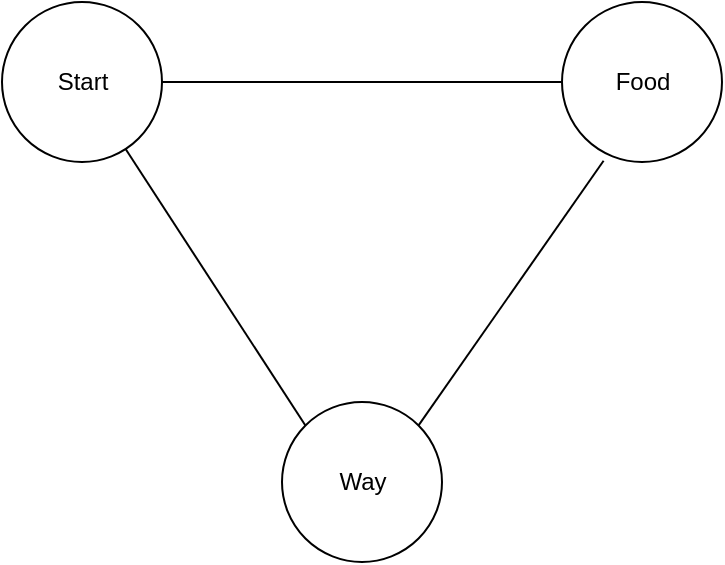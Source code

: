<mxfile version="20.2.3" type="device"><diagram id="Zfy1mAyLb-9wPr8knwxO" name="Seite-1"><mxGraphModel dx="1038" dy="547" grid="1" gridSize="10" guides="1" tooltips="1" connect="1" arrows="1" fold="1" page="1" pageScale="1" pageWidth="827" pageHeight="1169" math="0" shadow="0"><root><mxCell id="0"/><mxCell id="1" parent="0"/><mxCell id="xmzGZ1dDfYESzdagF6ro-1" value="" style="ellipse;whiteSpace=wrap;html=1;aspect=fixed;" vertex="1" parent="1"><mxGeometry x="390" y="310" width="80" height="80" as="geometry"/></mxCell><mxCell id="xmzGZ1dDfYESzdagF6ro-2" value="" style="ellipse;whiteSpace=wrap;html=1;aspect=fixed;" vertex="1" parent="1"><mxGeometry x="530" y="110" width="80" height="80" as="geometry"/></mxCell><mxCell id="xmzGZ1dDfYESzdagF6ro-3" value="" style="ellipse;whiteSpace=wrap;html=1;aspect=fixed;" vertex="1" parent="1"><mxGeometry x="250" y="110" width="80" height="80" as="geometry"/></mxCell><mxCell id="xmzGZ1dDfYESzdagF6ro-4" value="Start" style="text;html=1;resizable=0;autosize=1;align=center;verticalAlign=middle;points=[];fillColor=none;strokeColor=none;rounded=0;" vertex="1" parent="1"><mxGeometry x="265" y="135" width="50" height="30" as="geometry"/></mxCell><mxCell id="xmzGZ1dDfYESzdagF6ro-5" value="Food" style="text;html=1;resizable=0;autosize=1;align=center;verticalAlign=middle;points=[];fillColor=none;strokeColor=none;rounded=0;" vertex="1" parent="1"><mxGeometry x="545" y="135" width="50" height="30" as="geometry"/></mxCell><mxCell id="xmzGZ1dDfYESzdagF6ro-6" value="Way" style="text;html=1;resizable=0;autosize=1;align=center;verticalAlign=middle;points=[];fillColor=none;strokeColor=none;rounded=0;" vertex="1" parent="1"><mxGeometry x="405" y="335" width="50" height="30" as="geometry"/></mxCell><mxCell id="xmzGZ1dDfYESzdagF6ro-7" value="" style="endArrow=none;html=1;rounded=0;exitX=0;exitY=0;exitDx=0;exitDy=0;" edge="1" parent="1" source="xmzGZ1dDfYESzdagF6ro-1" target="xmzGZ1dDfYESzdagF6ro-3"><mxGeometry width="50" height="50" relative="1" as="geometry"><mxPoint x="390" y="310" as="sourcePoint"/><mxPoint x="350" y="200" as="targetPoint"/></mxGeometry></mxCell><mxCell id="xmzGZ1dDfYESzdagF6ro-8" value="" style="endArrow=none;html=1;rounded=0;entryX=0.78;entryY=0.992;entryDx=0;entryDy=0;entryPerimeter=0;exitX=0;exitY=0.5;exitDx=0;exitDy=0;" edge="1" parent="1" source="xmzGZ1dDfYESzdagF6ro-2"><mxGeometry width="50" height="50" relative="1" as="geometry"><mxPoint x="419.316" y="282.356" as="sourcePoint"/><mxPoint x="330.0" y="150" as="targetPoint"/></mxGeometry></mxCell><mxCell id="xmzGZ1dDfYESzdagF6ro-9" value="" style="endArrow=none;html=1;rounded=0;exitX=1;exitY=0;exitDx=0;exitDy=0;entryX=0.26;entryY=0.992;entryDx=0;entryDy=0;entryPerimeter=0;" edge="1" parent="1" source="xmzGZ1dDfYESzdagF6ro-1" target="xmzGZ1dDfYESzdagF6ro-2"><mxGeometry width="50" height="50" relative="1" as="geometry"><mxPoint x="510" y="240" as="sourcePoint"/><mxPoint x="550" y="200" as="targetPoint"/></mxGeometry></mxCell></root></mxGraphModel></diagram></mxfile>